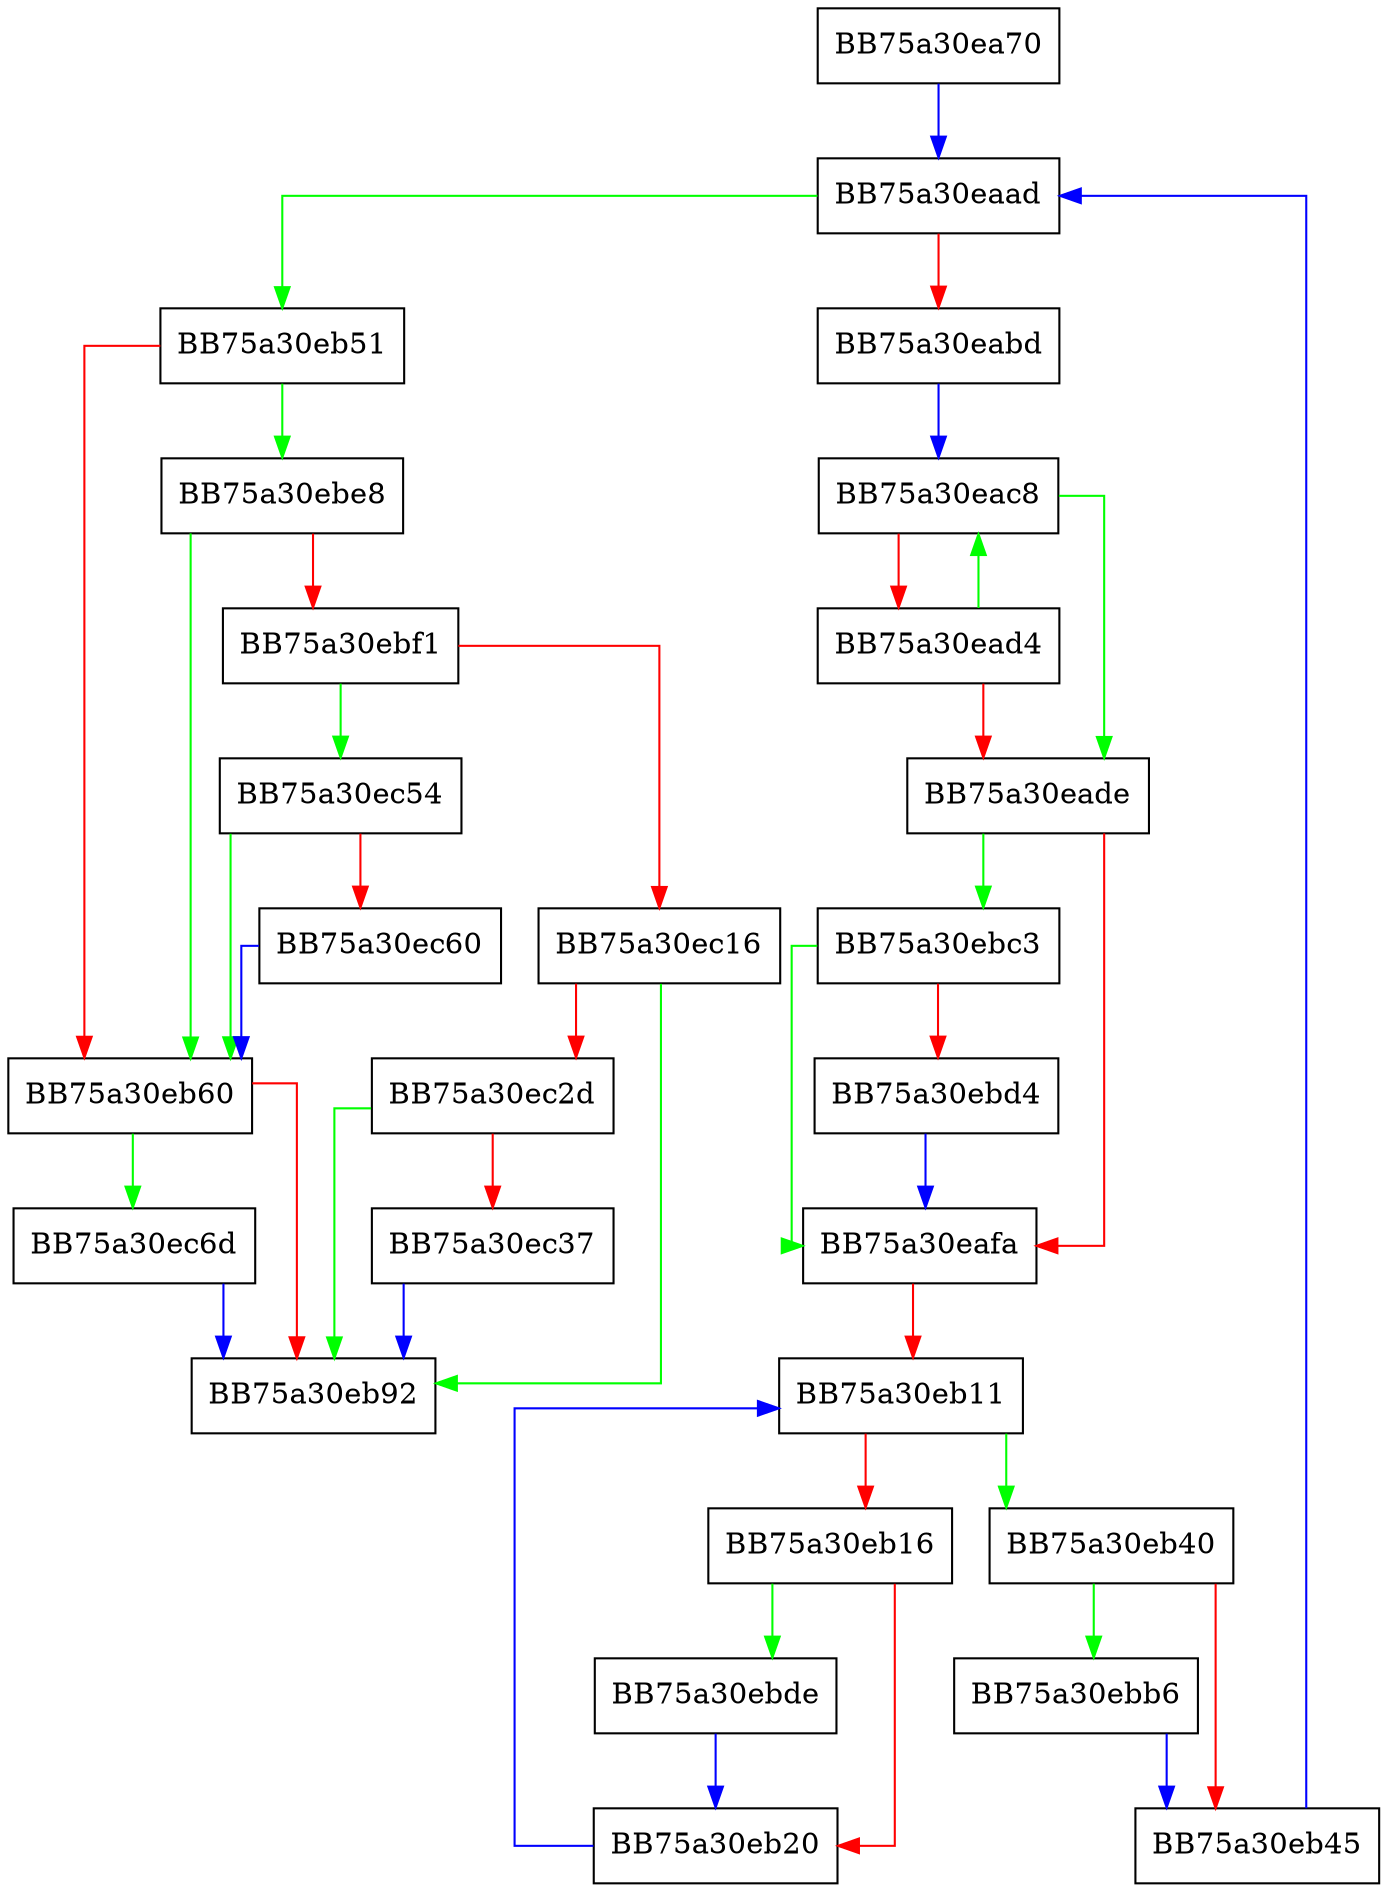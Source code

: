 digraph WriteRelocation {
  node [shape="box"];
  graph [splines=ortho];
  BB75a30ea70 -> BB75a30eaad [color="blue"];
  BB75a30eaad -> BB75a30eb51 [color="green"];
  BB75a30eaad -> BB75a30eabd [color="red"];
  BB75a30eabd -> BB75a30eac8 [color="blue"];
  BB75a30eac8 -> BB75a30eade [color="green"];
  BB75a30eac8 -> BB75a30ead4 [color="red"];
  BB75a30ead4 -> BB75a30eac8 [color="green"];
  BB75a30ead4 -> BB75a30eade [color="red"];
  BB75a30eade -> BB75a30ebc3 [color="green"];
  BB75a30eade -> BB75a30eafa [color="red"];
  BB75a30eafa -> BB75a30eb11 [color="red"];
  BB75a30eb11 -> BB75a30eb40 [color="green"];
  BB75a30eb11 -> BB75a30eb16 [color="red"];
  BB75a30eb16 -> BB75a30ebde [color="green"];
  BB75a30eb16 -> BB75a30eb20 [color="red"];
  BB75a30eb20 -> BB75a30eb11 [color="blue"];
  BB75a30eb40 -> BB75a30ebb6 [color="green"];
  BB75a30eb40 -> BB75a30eb45 [color="red"];
  BB75a30eb45 -> BB75a30eaad [color="blue"];
  BB75a30eb51 -> BB75a30ebe8 [color="green"];
  BB75a30eb51 -> BB75a30eb60 [color="red"];
  BB75a30eb60 -> BB75a30ec6d [color="green"];
  BB75a30eb60 -> BB75a30eb92 [color="red"];
  BB75a30ebb6 -> BB75a30eb45 [color="blue"];
  BB75a30ebc3 -> BB75a30eafa [color="green"];
  BB75a30ebc3 -> BB75a30ebd4 [color="red"];
  BB75a30ebd4 -> BB75a30eafa [color="blue"];
  BB75a30ebde -> BB75a30eb20 [color="blue"];
  BB75a30ebe8 -> BB75a30eb60 [color="green"];
  BB75a30ebe8 -> BB75a30ebf1 [color="red"];
  BB75a30ebf1 -> BB75a30ec54 [color="green"];
  BB75a30ebf1 -> BB75a30ec16 [color="red"];
  BB75a30ec16 -> BB75a30eb92 [color="green"];
  BB75a30ec16 -> BB75a30ec2d [color="red"];
  BB75a30ec2d -> BB75a30eb92 [color="green"];
  BB75a30ec2d -> BB75a30ec37 [color="red"];
  BB75a30ec37 -> BB75a30eb92 [color="blue"];
  BB75a30ec54 -> BB75a30eb60 [color="green"];
  BB75a30ec54 -> BB75a30ec60 [color="red"];
  BB75a30ec60 -> BB75a30eb60 [color="blue"];
  BB75a30ec6d -> BB75a30eb92 [color="blue"];
}